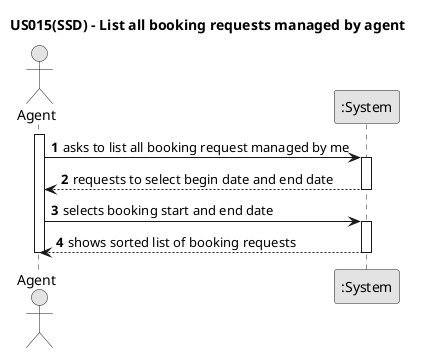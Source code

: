 @startuml
skinparam monochrome true
skinparam packageStyle rectangle
skinparam shadowing false

title US015(SSD) - List all booking requests managed by agent

autonumber

actor "Agent" as agent
participant ":System" as System

    activate agent
    agent -> System : asks to list all booking request managed by me
    activate System
    System --> agent : requests to select begin date and end date
    deactivate System
    agent -> System : selects booking start and end date
    activate System
    System --> agent : shows sorted list of booking requests
    deactivate System

deactivate agent
@enduml